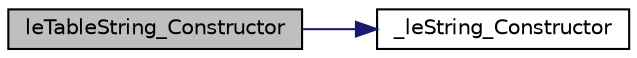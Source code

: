 digraph "leTableString_Constructor"
{
 // LATEX_PDF_SIZE
  edge [fontname="Helvetica",fontsize="10",labelfontname="Helvetica",labelfontsize="10"];
  node [fontname="Helvetica",fontsize="10",shape=record];
  rankdir="LR";
  Node1 [label="leTableString_Constructor",height=0.2,width=0.4,color="black", fillcolor="grey75", style="filled", fontcolor="black",tooltip=" "];
  Node1 -> Node2 [color="midnightblue",fontsize="10",style="solid",fontname="Helvetica"];
  Node2 [label="_leString_Constructor",height=0.2,width=0.4,color="black", fillcolor="white", style="filled",URL="$legato__tablestring_8c.html#a7c7a3cf1d4496995d6f41d41094761ef",tooltip=" "];
}
